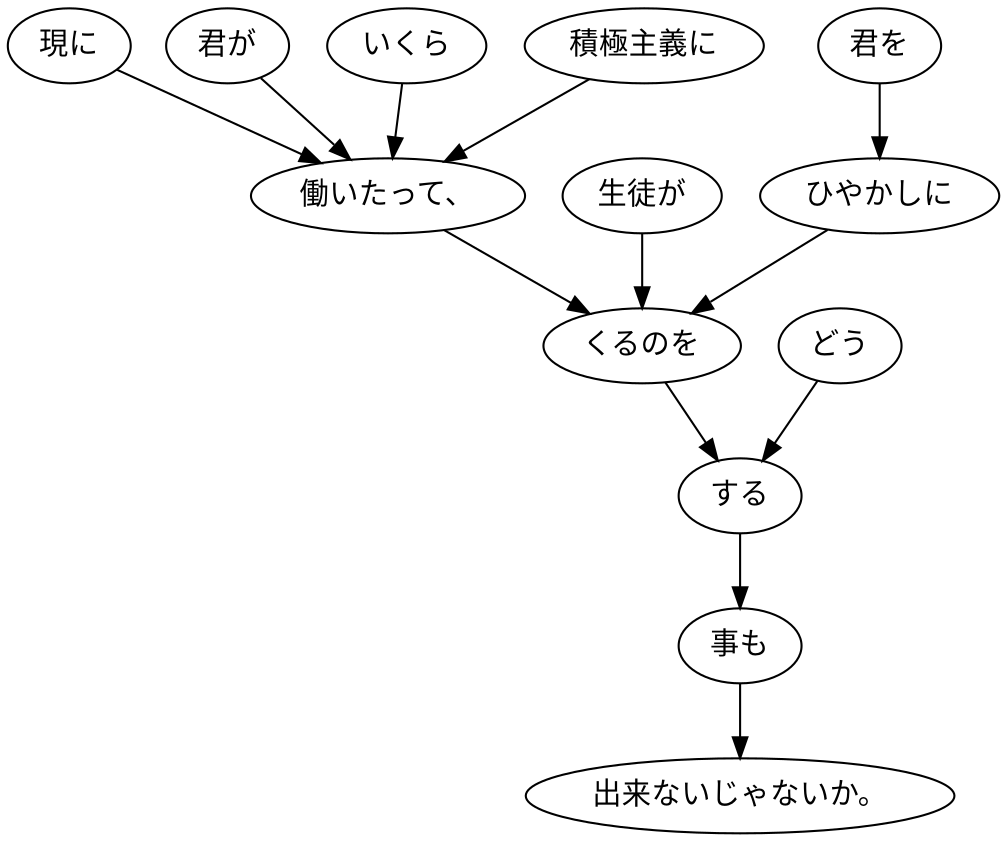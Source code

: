 digraph graph5539 {
	node0 [label="現に"];
	node1 [label="君が"];
	node2 [label="いくら"];
	node3 [label="積極主義に"];
	node4 [label="働いたって、"];
	node5 [label="生徒が"];
	node6 [label="君を"];
	node7 [label="ひやかしに"];
	node8 [label="くるのを"];
	node9 [label="どう"];
	node10 [label="する"];
	node11 [label="事も"];
	node12 [label="出来ないじゃないか。"];
	node0 -> node4;
	node1 -> node4;
	node2 -> node4;
	node3 -> node4;
	node4 -> node8;
	node5 -> node8;
	node6 -> node7;
	node7 -> node8;
	node8 -> node10;
	node9 -> node10;
	node10 -> node11;
	node11 -> node12;
}
